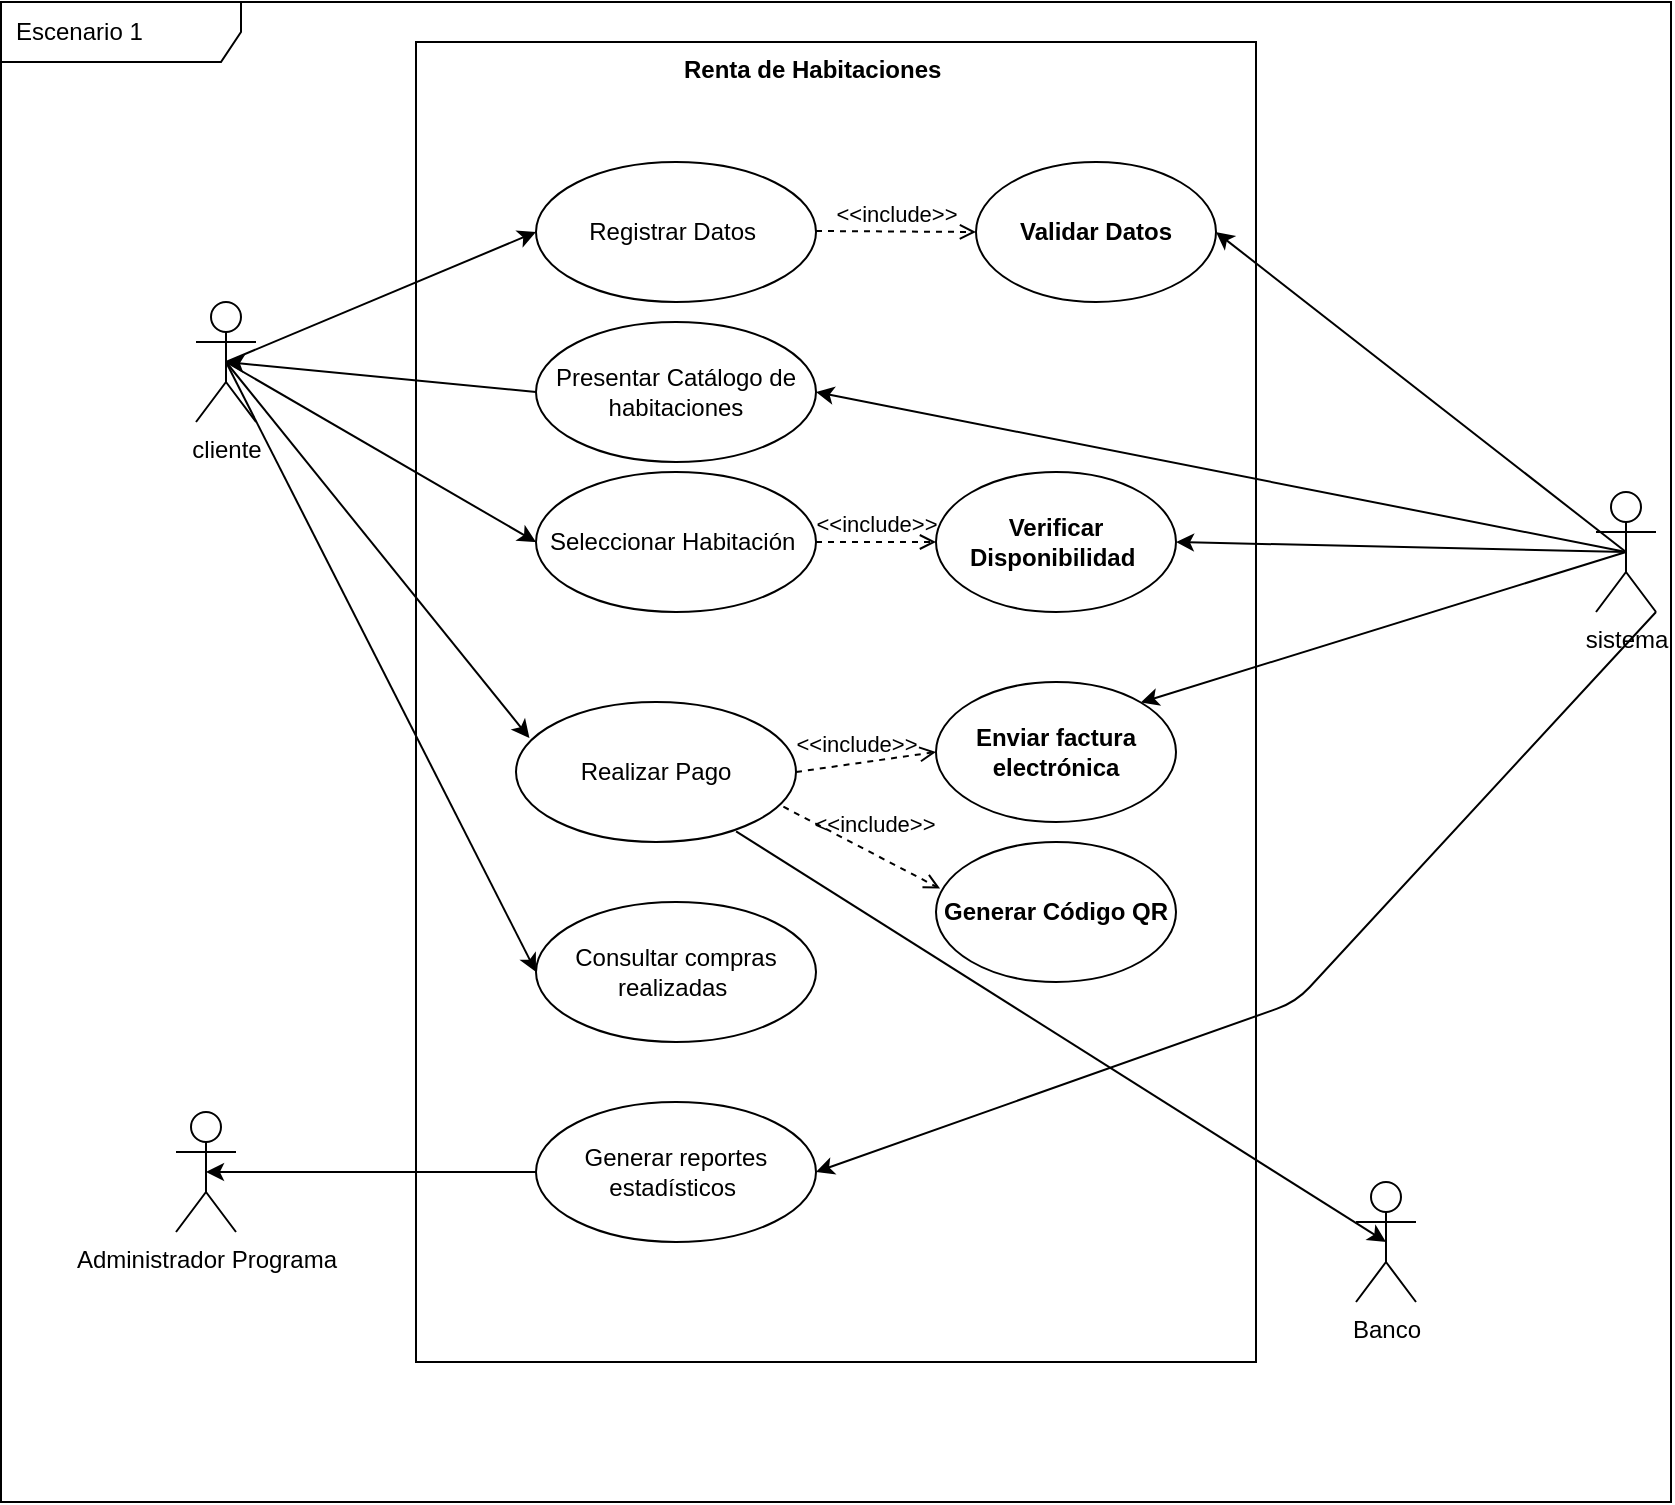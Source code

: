 <mxfile>
    <diagram id="TA2JhlCYIaYOwPc2rdQs" name="Page-1">
        <mxGraphModel dx="918" dy="472" grid="1" gridSize="10" guides="1" tooltips="1" connect="1" arrows="1" fold="1" page="1" pageScale="1" pageWidth="850" pageHeight="1100" math="0" shadow="0">
            <root>
                <mxCell id="0"/>
                <mxCell id="1" parent="0"/>
                <mxCell id="3" value="Escenario 1" style="shape=umlFrame;whiteSpace=wrap;html=1;width=120;height=30;boundedLbl=1;verticalAlign=middle;align=left;spacingLeft=5;" parent="1" vertex="1">
                    <mxGeometry x="2.5" y="280" width="835" height="750" as="geometry"/>
                </mxCell>
                <mxCell id="4" value="" style="html=1;" parent="1" vertex="1">
                    <mxGeometry x="210" y="300" width="420" height="660" as="geometry"/>
                </mxCell>
                <mxCell id="5" value="Renta de Habitaciones " style="text;align=center;fontStyle=1;verticalAlign=middle;spacingLeft=3;spacingRight=3;strokeColor=none;rotatable=0;points=[[0,0.5],[1,0.5]];portConstraint=eastwest;" parent="1" vertex="1">
                    <mxGeometry x="370" y="300" width="80" height="26" as="geometry"/>
                </mxCell>
                <mxCell id="8" style="edgeStyle=none;html=1;exitX=0.5;exitY=0.5;exitDx=0;exitDy=0;exitPerimeter=0;entryX=0;entryY=0.5;entryDx=0;entryDy=0;" parent="1" source="6" target="7" edge="1">
                    <mxGeometry relative="1" as="geometry"/>
                </mxCell>
                <mxCell id="17" style="edgeStyle=none;html=1;exitX=0.5;exitY=0.5;exitDx=0;exitDy=0;exitPerimeter=0;entryX=0;entryY=0.5;entryDx=0;entryDy=0;" parent="1" source="6" target="16" edge="1">
                    <mxGeometry relative="1" as="geometry"/>
                </mxCell>
                <mxCell id="23" style="edgeStyle=none;html=1;exitX=0.5;exitY=0.5;exitDx=0;exitDy=0;exitPerimeter=0;entryX=0.048;entryY=0.257;entryDx=0;entryDy=0;entryPerimeter=0;" parent="1" source="6" target="22" edge="1">
                    <mxGeometry relative="1" as="geometry"/>
                </mxCell>
                <mxCell id="28" style="edgeStyle=none;html=1;exitX=0.5;exitY=0.5;exitDx=0;exitDy=0;exitPerimeter=0;entryX=0;entryY=0.5;entryDx=0;entryDy=0;" parent="1" source="6" target="27" edge="1">
                    <mxGeometry relative="1" as="geometry"/>
                </mxCell>
                <mxCell id="6" value="cliente" style="shape=umlActor;verticalLabelPosition=bottom;verticalAlign=top;html=1;" parent="1" vertex="1">
                    <mxGeometry x="100" y="430" width="30" height="60" as="geometry"/>
                </mxCell>
                <mxCell id="7" value="Registrar Datos&amp;nbsp;" style="ellipse;whiteSpace=wrap;html=1;" parent="1" vertex="1">
                    <mxGeometry x="270" y="360" width="140" height="70" as="geometry"/>
                </mxCell>
                <mxCell id="9" value="&amp;lt;&amp;lt;include&amp;gt;&amp;gt;" style="html=1;verticalAlign=bottom;labelBackgroundColor=none;endArrow=open;endFill=0;dashed=1;entryX=0;entryY=0.5;entryDx=0;entryDy=0;" parent="1" target="10" edge="1">
                    <mxGeometry width="160" relative="1" as="geometry">
                        <mxPoint x="410" y="394.5" as="sourcePoint"/>
                        <mxPoint x="490" y="395" as="targetPoint"/>
                    </mxGeometry>
                </mxCell>
                <mxCell id="10" value="Validar Datos" style="ellipse;whiteSpace=wrap;html=1;fontStyle=1" parent="1" vertex="1">
                    <mxGeometry x="490" y="360" width="120" height="70" as="geometry"/>
                </mxCell>
                <mxCell id="12" style="edgeStyle=none;html=1;exitX=0.5;exitY=0.5;exitDx=0;exitDy=0;exitPerimeter=0;entryX=1;entryY=0.5;entryDx=0;entryDy=0;" parent="1" source="11" target="10" edge="1">
                    <mxGeometry relative="1" as="geometry"/>
                </mxCell>
                <mxCell id="14" style="edgeStyle=none;html=1;exitX=0.5;exitY=0.5;exitDx=0;exitDy=0;exitPerimeter=0;entryX=1;entryY=0.5;entryDx=0;entryDy=0;" parent="1" source="11" target="13" edge="1">
                    <mxGeometry relative="1" as="geometry"/>
                </mxCell>
                <mxCell id="20" style="edgeStyle=none;html=1;exitX=0.5;exitY=0.5;exitDx=0;exitDy=0;exitPerimeter=0;entryX=1;entryY=0.5;entryDx=0;entryDy=0;" parent="1" source="11" target="18" edge="1">
                    <mxGeometry relative="1" as="geometry"/>
                </mxCell>
                <mxCell id="26" style="edgeStyle=none;html=1;exitX=0.5;exitY=0.5;exitDx=0;exitDy=0;exitPerimeter=0;entryX=1;entryY=0;entryDx=0;entryDy=0;" parent="1" source="11" target="25" edge="1">
                    <mxGeometry relative="1" as="geometry"/>
                </mxCell>
                <mxCell id="52" style="edgeStyle=none;html=1;exitX=1;exitY=1;exitDx=0;exitDy=0;exitPerimeter=0;entryX=1;entryY=0.5;entryDx=0;entryDy=0;" parent="1" source="11" target="33" edge="1">
                    <mxGeometry relative="1" as="geometry">
                        <Array as="points">
                            <mxPoint x="650" y="780"/>
                        </Array>
                    </mxGeometry>
                </mxCell>
                <mxCell id="11" value="sistema" style="shape=umlActor;verticalLabelPosition=bottom;verticalAlign=top;html=1;" parent="1" vertex="1">
                    <mxGeometry x="800" y="525" width="30" height="60" as="geometry"/>
                </mxCell>
                <mxCell id="32" style="edgeStyle=none;html=1;exitX=0;exitY=0.5;exitDx=0;exitDy=0;entryX=0.5;entryY=0.5;entryDx=0;entryDy=0;entryPerimeter=0;" parent="1" source="13" target="6" edge="1">
                    <mxGeometry relative="1" as="geometry"/>
                </mxCell>
                <mxCell id="13" value="Presentar Catálogo de habitaciones" style="ellipse;whiteSpace=wrap;html=1;" parent="1" vertex="1">
                    <mxGeometry x="270" y="440" width="140" height="70" as="geometry"/>
                </mxCell>
                <mxCell id="16" value="Seleccionar Habitación&amp;nbsp;" style="ellipse;whiteSpace=wrap;html=1;" parent="1" vertex="1">
                    <mxGeometry x="270" y="515" width="140" height="70" as="geometry"/>
                </mxCell>
                <mxCell id="18" value="Verificar Disponibilidad&amp;nbsp;" style="ellipse;whiteSpace=wrap;html=1;fontStyle=1" parent="1" vertex="1">
                    <mxGeometry x="470" y="515" width="120" height="70" as="geometry"/>
                </mxCell>
                <mxCell id="21" value="&amp;lt;&amp;lt;include&amp;gt;&amp;gt;" style="html=1;verticalAlign=bottom;labelBackgroundColor=none;endArrow=open;endFill=0;dashed=1;entryX=0;entryY=0.5;entryDx=0;entryDy=0;" parent="1" target="18" edge="1">
                    <mxGeometry width="160" relative="1" as="geometry">
                        <mxPoint x="410" y="550" as="sourcePoint"/>
                        <mxPoint x="470" y="550" as="targetPoint"/>
                    </mxGeometry>
                </mxCell>
                <mxCell id="41" style="edgeStyle=none;html=1;exitX=0.786;exitY=0.924;exitDx=0;exitDy=0;entryX=0.5;entryY=0.5;entryDx=0;entryDy=0;entryPerimeter=0;exitPerimeter=0;" parent="1" source="22" target="40" edge="1">
                    <mxGeometry relative="1" as="geometry"/>
                </mxCell>
                <mxCell id="22" value="Realizar Pago" style="ellipse;whiteSpace=wrap;html=1;" parent="1" vertex="1">
                    <mxGeometry x="260" y="630" width="140" height="70" as="geometry"/>
                </mxCell>
                <mxCell id="24" value="&amp;lt;&amp;lt;include&amp;gt;&amp;gt;" style="html=1;verticalAlign=bottom;labelBackgroundColor=none;endArrow=open;endFill=0;dashed=1;exitX=1;exitY=0.5;exitDx=0;exitDy=0;entryX=0;entryY=0.5;entryDx=0;entryDy=0;" parent="1" source="22" target="25" edge="1">
                    <mxGeometry x="-0.14" y="1" width="160" relative="1" as="geometry">
                        <mxPoint x="420" y="644.5" as="sourcePoint"/>
                        <mxPoint x="470" y="645" as="targetPoint"/>
                        <mxPoint as="offset"/>
                    </mxGeometry>
                </mxCell>
                <mxCell id="25" value="Enviar factura electrónica" style="ellipse;whiteSpace=wrap;html=1;fontStyle=1" parent="1" vertex="1">
                    <mxGeometry x="470" y="620" width="120" height="70" as="geometry"/>
                </mxCell>
                <mxCell id="27" value="Consultar compras realizadas&amp;nbsp;" style="ellipse;whiteSpace=wrap;html=1;" parent="1" vertex="1">
                    <mxGeometry x="270" y="730" width="140" height="70" as="geometry"/>
                </mxCell>
                <mxCell id="36" style="edgeStyle=none;html=1;exitX=0;exitY=0.5;exitDx=0;exitDy=0;entryX=0.5;entryY=0.5;entryDx=0;entryDy=0;entryPerimeter=0;" parent="1" source="33" target="35" edge="1">
                    <mxGeometry relative="1" as="geometry"/>
                </mxCell>
                <mxCell id="33" value="Generar reportes estadísticos&amp;nbsp;" style="ellipse;whiteSpace=wrap;html=1;" parent="1" vertex="1">
                    <mxGeometry x="270" y="830" width="140" height="70" as="geometry"/>
                </mxCell>
                <mxCell id="35" value="Administrador Programa" style="shape=umlActor;verticalLabelPosition=bottom;verticalAlign=top;html=1;" parent="1" vertex="1">
                    <mxGeometry x="90" y="835" width="30" height="60" as="geometry"/>
                </mxCell>
                <mxCell id="40" value="Banco" style="shape=umlActor;verticalLabelPosition=bottom;verticalAlign=top;html=1;" parent="1" vertex="1">
                    <mxGeometry x="680" y="870" width="30" height="60" as="geometry"/>
                </mxCell>
                <mxCell id="42" value="Generar Código QR" style="ellipse;whiteSpace=wrap;html=1;fontStyle=1" parent="1" vertex="1">
                    <mxGeometry x="470" y="700" width="120" height="70" as="geometry"/>
                </mxCell>
                <mxCell id="44" value="&amp;lt;&amp;lt;include&amp;gt;&amp;gt;" style="html=1;verticalAlign=bottom;labelBackgroundColor=none;endArrow=open;endFill=0;dashed=1;exitX=0.955;exitY=0.748;exitDx=0;exitDy=0;exitPerimeter=0;entryX=0.017;entryY=0.333;entryDx=0;entryDy=0;entryPerimeter=0;" parent="1" source="22" target="42" edge="1">
                    <mxGeometry x="0.113" y="6" width="160" relative="1" as="geometry">
                        <mxPoint x="390" y="690" as="sourcePoint"/>
                        <mxPoint x="550" y="690" as="targetPoint"/>
                        <mxPoint x="-1" as="offset"/>
                    </mxGeometry>
                </mxCell>
            </root>
        </mxGraphModel>
    </diagram>
</mxfile>